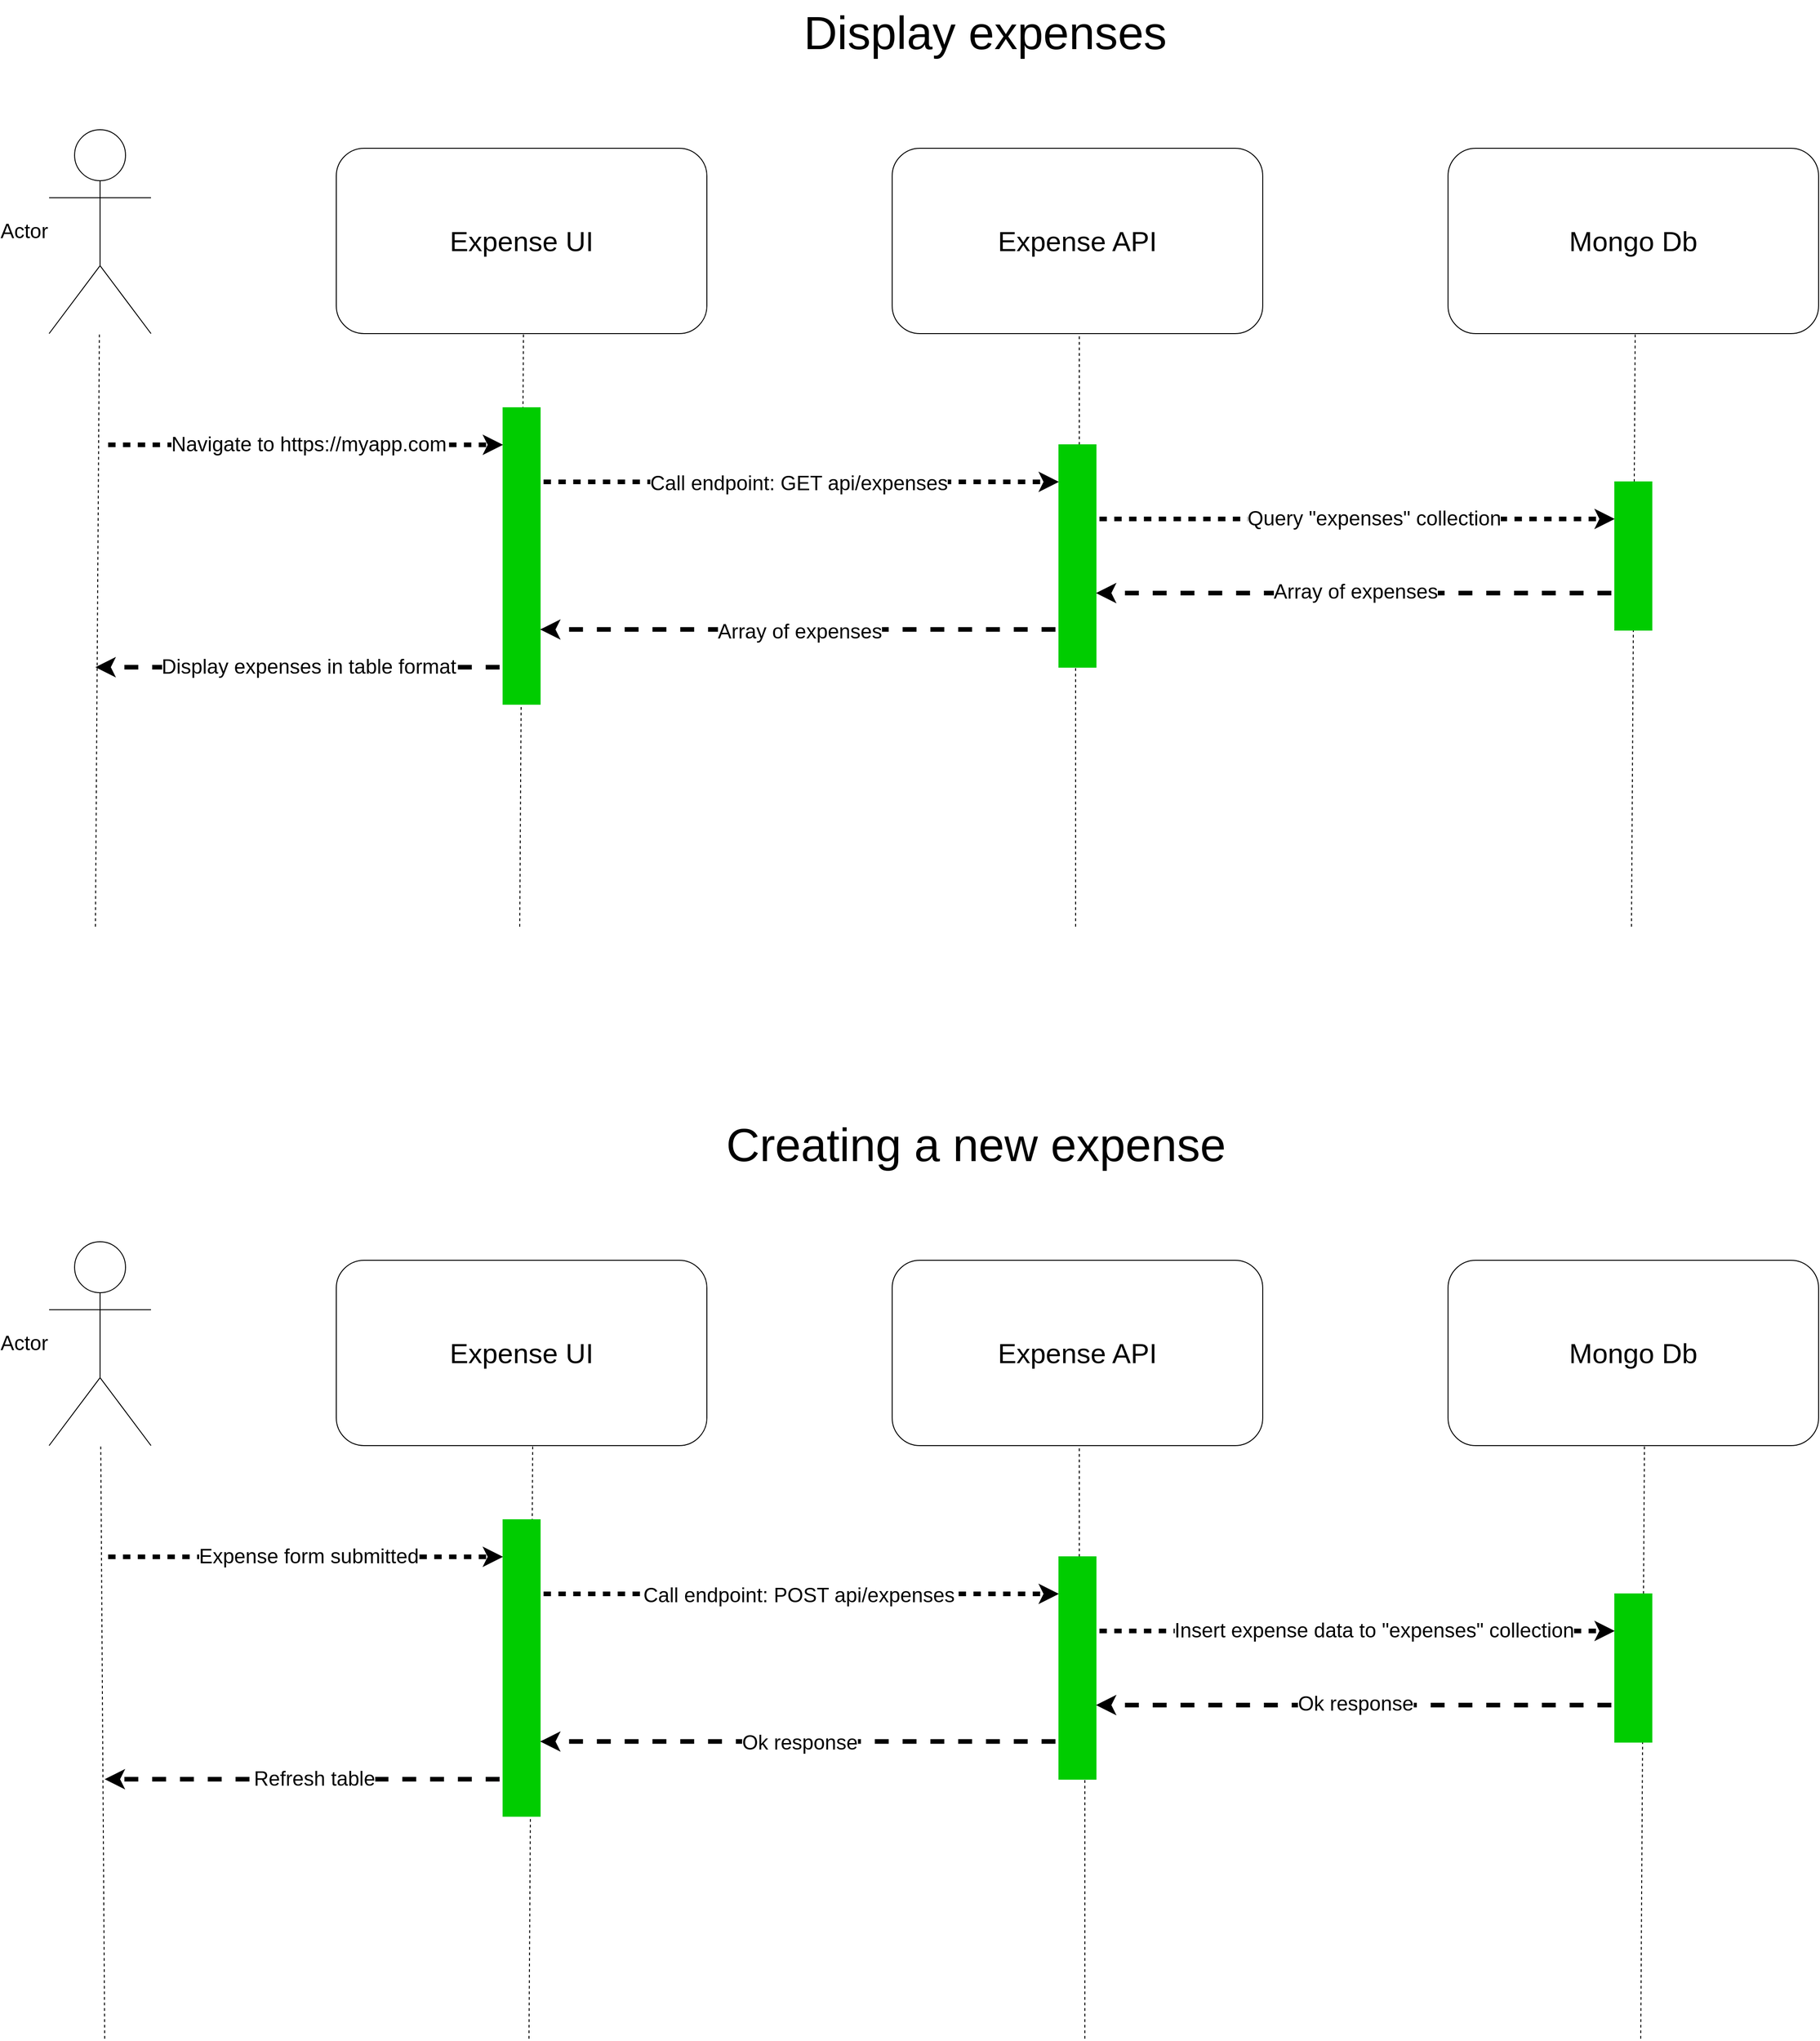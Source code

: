 <mxfile version="22.0.4" type="github">
  <diagram name="Page-1" id="9S9WcQxCw3WbPSDkXNFh">
    <mxGraphModel dx="3419" dy="1307" grid="1" gridSize="10" guides="1" tooltips="1" connect="1" arrows="1" fold="1" page="1" pageScale="1" pageWidth="850" pageHeight="1100" math="0" shadow="0">
      <root>
        <mxCell id="0" />
        <mxCell id="1" parent="0" />
        <mxCell id="2bjLfph6GWIjKSu_a6J0-2" value="Actor" style="shape=umlActor;verticalLabelPosition=middle;verticalAlign=middle;html=1;outlineConnect=0;fontSize=22;horizontal=1;labelPosition=left;align=right;" vertex="1" parent="1">
          <mxGeometry x="170" y="180" width="110" height="220" as="geometry" />
        </mxCell>
        <mxCell id="2bjLfph6GWIjKSu_a6J0-3" value="Expense UI" style="rounded=1;whiteSpace=wrap;html=1;fontSize=30;" vertex="1" parent="1">
          <mxGeometry x="480" y="200" width="400" height="200" as="geometry" />
        </mxCell>
        <mxCell id="2bjLfph6GWIjKSu_a6J0-15" value="Expense API" style="rounded=1;whiteSpace=wrap;html=1;fontSize=30;" vertex="1" parent="1">
          <mxGeometry x="1080" y="200" width="400" height="200" as="geometry" />
        </mxCell>
        <mxCell id="2bjLfph6GWIjKSu_a6J0-16" value="Mongo Db" style="rounded=1;whiteSpace=wrap;html=1;fontSize=30;" vertex="1" parent="1">
          <mxGeometry x="1680" y="200" width="400" height="200" as="geometry" />
        </mxCell>
        <mxCell id="2bjLfph6GWIjKSu_a6J0-18" value="" style="endArrow=none;dashed=1;html=1;rounded=0;" edge="1" parent="1" target="2bjLfph6GWIjKSu_a6J0-2">
          <mxGeometry width="50" height="50" relative="1" as="geometry">
            <mxPoint x="220" y="1040" as="sourcePoint" />
            <mxPoint x="222" y="400" as="targetPoint" />
          </mxGeometry>
        </mxCell>
        <mxCell id="2bjLfph6GWIjKSu_a6J0-19" value="" style="endArrow=none;dashed=1;html=1;rounded=0;" edge="1" parent="1">
          <mxGeometry width="50" height="50" relative="1" as="geometry">
            <mxPoint x="678" y="1040" as="sourcePoint" />
            <mxPoint x="682" y="400" as="targetPoint" />
          </mxGeometry>
        </mxCell>
        <mxCell id="2bjLfph6GWIjKSu_a6J0-20" value="" style="endArrow=none;dashed=1;html=1;rounded=0;" edge="1" parent="1" source="2bjLfph6GWIjKSu_a6J0-28">
          <mxGeometry width="50" height="50" relative="1" as="geometry">
            <mxPoint x="1278" y="1040" as="sourcePoint" />
            <mxPoint x="1282" y="400" as="targetPoint" />
          </mxGeometry>
        </mxCell>
        <mxCell id="2bjLfph6GWIjKSu_a6J0-21" value="" style="endArrow=none;dashed=1;html=1;rounded=0;" edge="1" parent="1">
          <mxGeometry width="50" height="50" relative="1" as="geometry">
            <mxPoint x="1878" y="1040" as="sourcePoint" />
            <mxPoint x="1882" y="400" as="targetPoint" />
          </mxGeometry>
        </mxCell>
        <mxCell id="2bjLfph6GWIjKSu_a6J0-22" value="" style="endArrow=classic;html=1;rounded=0;flowAnimation=1;strokeWidth=5;" edge="1" parent="1" target="2bjLfph6GWIjKSu_a6J0-23">
          <mxGeometry width="50" height="50" relative="1" as="geometry">
            <mxPoint x="230" y="520" as="sourcePoint" />
            <mxPoint x="620" y="520" as="targetPoint" />
          </mxGeometry>
        </mxCell>
        <mxCell id="2bjLfph6GWIjKSu_a6J0-26" value="Navigate to https://myapp.com" style="edgeLabel;html=1;align=center;verticalAlign=middle;resizable=0;points=[];fontSize=22;" vertex="1" connectable="0" parent="2bjLfph6GWIjKSu_a6J0-22">
          <mxGeometry x="-0.164" y="-1" relative="1" as="geometry">
            <mxPoint x="40" y="-1" as="offset" />
          </mxGeometry>
        </mxCell>
        <mxCell id="2bjLfph6GWIjKSu_a6J0-23" value="" style="html=1;points=[[0,0,0,0,5],[0,1,0,0,-5],[1,0,0,0,5],[1,1,0,0,-5]];perimeter=orthogonalPerimeter;outlineConnect=0;targetShapes=umlLifeline;portConstraint=eastwest;newEdgeStyle={&quot;curved&quot;:0,&quot;rounded&quot;:0};fontSize=13;perimeterSpacing=0;strokeWidth=1;fillColor=#00CC00;strokeColor=#00CC00;" vertex="1" parent="1">
          <mxGeometry x="660" y="480" width="40" height="320" as="geometry" />
        </mxCell>
        <mxCell id="2bjLfph6GWIjKSu_a6J0-27" value="" style="endArrow=classic;html=1;rounded=0;flowAnimation=1;ignoreEdge=0;strokeWidth=5;" edge="1" parent="1" target="2bjLfph6GWIjKSu_a6J0-28">
          <mxGeometry width="50" height="50" relative="1" as="geometry">
            <mxPoint x="700" y="560" as="sourcePoint" />
            <mxPoint x="800" y="560" as="targetPoint" />
          </mxGeometry>
        </mxCell>
        <mxCell id="2bjLfph6GWIjKSu_a6J0-35" value="&lt;font style=&quot;font-size: 22px;&quot;&gt;Call endpoint: GET api/expenses&lt;/font&gt;" style="edgeLabel;html=1;align=center;verticalAlign=middle;resizable=0;points=[];fontSize=22;" vertex="1" connectable="0" parent="2bjLfph6GWIjKSu_a6J0-27">
          <mxGeometry x="-0.005" y="-2" relative="1" as="geometry">
            <mxPoint as="offset" />
          </mxGeometry>
        </mxCell>
        <mxCell id="2bjLfph6GWIjKSu_a6J0-29" value="" style="endArrow=none;dashed=1;html=1;rounded=0;" edge="1" parent="1" target="2bjLfph6GWIjKSu_a6J0-28">
          <mxGeometry width="50" height="50" relative="1" as="geometry">
            <mxPoint x="1278" y="1040" as="sourcePoint" />
            <mxPoint x="1282" y="400" as="targetPoint" />
          </mxGeometry>
        </mxCell>
        <mxCell id="2bjLfph6GWIjKSu_a6J0-28" value="" style="html=1;points=[[0,0,0,0,5],[0,1,0,0,-5],[1,0,0,0,5],[1,1,0,0,-5]];perimeter=orthogonalPerimeter;outlineConnect=0;targetShapes=umlLifeline;portConstraint=eastwest;newEdgeStyle={&quot;curved&quot;:0,&quot;rounded&quot;:0};fontSize=13;perimeterSpacing=0;strokeWidth=1;fillColor=#00CC00;strokeColor=#00CC00;" vertex="1" parent="1">
          <mxGeometry x="1260" y="520" width="40" height="240" as="geometry" />
        </mxCell>
        <mxCell id="2bjLfph6GWIjKSu_a6J0-30" value="" style="endArrow=classic;html=1;rounded=0;flowAnimation=1;strokeWidth=5;" edge="1" parent="1">
          <mxGeometry width="50" height="50" relative="1" as="geometry">
            <mxPoint x="1300" y="600" as="sourcePoint" />
            <mxPoint x="1860" y="600" as="targetPoint" />
          </mxGeometry>
        </mxCell>
        <mxCell id="2bjLfph6GWIjKSu_a6J0-36" value="&lt;font style=&quot;font-size: 22px;&quot;&gt;Query &quot;expenses&quot; collection&lt;/font&gt;" style="edgeLabel;html=1;align=center;verticalAlign=middle;resizable=0;points=[];fontSize=22;" vertex="1" connectable="0" parent="2bjLfph6GWIjKSu_a6J0-30">
          <mxGeometry x="-0.105" relative="1" as="geometry">
            <mxPoint x="49" as="offset" />
          </mxGeometry>
        </mxCell>
        <mxCell id="2bjLfph6GWIjKSu_a6J0-31" value="" style="html=1;points=[[0,0,0,0,5],[0,1,0,0,-5],[1,0,0,0,5],[1,1,0,0,-5]];perimeter=orthogonalPerimeter;outlineConnect=0;targetShapes=umlLifeline;portConstraint=eastwest;newEdgeStyle={&quot;curved&quot;:0,&quot;rounded&quot;:0};fontSize=13;perimeterSpacing=0;strokeWidth=1;fillColor=#00CC00;strokeColor=#00CC00;" vertex="1" parent="1">
          <mxGeometry x="1860" y="560" width="40" height="160" as="geometry" />
        </mxCell>
        <mxCell id="2bjLfph6GWIjKSu_a6J0-32" value="" style="endArrow=classic;html=1;rounded=0;dashed=1;strokeWidth=5;flowAnimation=1;" edge="1" parent="1" target="2bjLfph6GWIjKSu_a6J0-28">
          <mxGeometry width="50" height="50" relative="1" as="geometry">
            <mxPoint x="1860" y="680" as="sourcePoint" />
            <mxPoint x="1570" y="680" as="targetPoint" />
          </mxGeometry>
        </mxCell>
        <mxCell id="2bjLfph6GWIjKSu_a6J0-37" value="&lt;font style=&quot;font-size: 22px;&quot;&gt;Array of expenses&lt;/font&gt;" style="edgeLabel;html=1;align=center;verticalAlign=middle;resizable=0;points=[];fontSize=22;" vertex="1" connectable="0" parent="2bjLfph6GWIjKSu_a6J0-32">
          <mxGeometry x="0.16" y="-1" relative="1" as="geometry">
            <mxPoint x="45" as="offset" />
          </mxGeometry>
        </mxCell>
        <mxCell id="2bjLfph6GWIjKSu_a6J0-33" value="" style="endArrow=classic;html=1;rounded=0;dashed=1;strokeWidth=5;flowAnimation=1;" edge="1" parent="1">
          <mxGeometry width="50" height="50" relative="1" as="geometry">
            <mxPoint x="1260" y="719.31" as="sourcePoint" />
            <mxPoint x="700" y="719.31" as="targetPoint" />
          </mxGeometry>
        </mxCell>
        <mxCell id="2bjLfph6GWIjKSu_a6J0-38" value="Array of expenses" style="edgeLabel;html=1;align=center;verticalAlign=middle;resizable=0;points=[];fontSize=22;" vertex="1" connectable="0" parent="2bjLfph6GWIjKSu_a6J0-33">
          <mxGeometry x="0.0" y="2" relative="1" as="geometry">
            <mxPoint as="offset" />
          </mxGeometry>
        </mxCell>
        <mxCell id="2bjLfph6GWIjKSu_a6J0-34" value="" style="endArrow=classic;html=1;rounded=0;dashed=1;strokeWidth=5;flowAnimation=1;" edge="1" parent="1">
          <mxGeometry width="50" height="50" relative="1" as="geometry">
            <mxPoint x="660" y="760" as="sourcePoint" />
            <mxPoint x="220" y="760" as="targetPoint" />
          </mxGeometry>
        </mxCell>
        <mxCell id="2bjLfph6GWIjKSu_a6J0-39" value="Display expenses in table format" style="edgeLabel;html=1;align=center;verticalAlign=middle;resizable=0;points=[];fontSize=22;" vertex="1" connectable="0" parent="2bjLfph6GWIjKSu_a6J0-34">
          <mxGeometry x="0.129" y="-2" relative="1" as="geometry">
            <mxPoint x="38" y="2" as="offset" />
          </mxGeometry>
        </mxCell>
        <mxCell id="2bjLfph6GWIjKSu_a6J0-40" value="Display expenses" style="text;html=1;align=center;verticalAlign=middle;resizable=0;points=[];autosize=1;strokeColor=none;fillColor=none;fontSize=50;" vertex="1" parent="1">
          <mxGeometry x="970" y="40" width="420" height="70" as="geometry" />
        </mxCell>
        <mxCell id="2bjLfph6GWIjKSu_a6J0-41" value="Actor" style="shape=umlActor;verticalLabelPosition=middle;verticalAlign=middle;html=1;outlineConnect=0;fontSize=22;horizontal=1;labelPosition=left;align=right;" vertex="1" parent="1">
          <mxGeometry x="170" y="1380" width="110" height="220" as="geometry" />
        </mxCell>
        <mxCell id="2bjLfph6GWIjKSu_a6J0-42" value="Expense UI" style="rounded=1;whiteSpace=wrap;html=1;fontSize=30;" vertex="1" parent="1">
          <mxGeometry x="480" y="1400" width="400" height="200" as="geometry" />
        </mxCell>
        <mxCell id="2bjLfph6GWIjKSu_a6J0-43" value="Expense API" style="rounded=1;whiteSpace=wrap;html=1;fontSize=30;" vertex="1" parent="1">
          <mxGeometry x="1080" y="1400" width="400" height="200" as="geometry" />
        </mxCell>
        <mxCell id="2bjLfph6GWIjKSu_a6J0-44" value="Mongo Db" style="rounded=1;whiteSpace=wrap;html=1;fontSize=30;" vertex="1" parent="1">
          <mxGeometry x="1680" y="1400" width="400" height="200" as="geometry" />
        </mxCell>
        <mxCell id="2bjLfph6GWIjKSu_a6J0-45" value="" style="endArrow=none;dashed=1;html=1;rounded=0;" edge="1" parent="1" target="2bjLfph6GWIjKSu_a6J0-41">
          <mxGeometry width="50" height="50" relative="1" as="geometry">
            <mxPoint x="230" y="2240" as="sourcePoint" />
            <mxPoint x="232" y="1600" as="targetPoint" />
          </mxGeometry>
        </mxCell>
        <mxCell id="2bjLfph6GWIjKSu_a6J0-46" value="" style="endArrow=none;dashed=1;html=1;rounded=0;" edge="1" parent="1">
          <mxGeometry width="50" height="50" relative="1" as="geometry">
            <mxPoint x="688" y="2240" as="sourcePoint" />
            <mxPoint x="692" y="1600" as="targetPoint" />
          </mxGeometry>
        </mxCell>
        <mxCell id="2bjLfph6GWIjKSu_a6J0-47" value="" style="endArrow=none;dashed=1;html=1;rounded=0;" edge="1" parent="1" source="2bjLfph6GWIjKSu_a6J0-55">
          <mxGeometry width="50" height="50" relative="1" as="geometry">
            <mxPoint x="1278" y="2240" as="sourcePoint" />
            <mxPoint x="1282" y="1600" as="targetPoint" />
          </mxGeometry>
        </mxCell>
        <mxCell id="2bjLfph6GWIjKSu_a6J0-48" value="" style="endArrow=none;dashed=1;html=1;rounded=0;" edge="1" parent="1">
          <mxGeometry width="50" height="50" relative="1" as="geometry">
            <mxPoint x="1888" y="2240" as="sourcePoint" />
            <mxPoint x="1892" y="1600" as="targetPoint" />
          </mxGeometry>
        </mxCell>
        <mxCell id="2bjLfph6GWIjKSu_a6J0-49" value="" style="endArrow=classic;html=1;rounded=0;flowAnimation=1;strokeWidth=5;" edge="1" parent="1" target="2bjLfph6GWIjKSu_a6J0-51">
          <mxGeometry width="50" height="50" relative="1" as="geometry">
            <mxPoint x="230" y="1720" as="sourcePoint" />
            <mxPoint x="620" y="1720" as="targetPoint" />
          </mxGeometry>
        </mxCell>
        <mxCell id="2bjLfph6GWIjKSu_a6J0-50" value="Expense form submitted" style="edgeLabel;html=1;align=center;verticalAlign=middle;resizable=0;points=[];fontSize=22;" vertex="1" connectable="0" parent="2bjLfph6GWIjKSu_a6J0-49">
          <mxGeometry x="-0.164" y="-1" relative="1" as="geometry">
            <mxPoint x="40" y="-1" as="offset" />
          </mxGeometry>
        </mxCell>
        <mxCell id="2bjLfph6GWIjKSu_a6J0-51" value="" style="html=1;points=[[0,0,0,0,5],[0,1,0,0,-5],[1,0,0,0,5],[1,1,0,0,-5]];perimeter=orthogonalPerimeter;outlineConnect=0;targetShapes=umlLifeline;portConstraint=eastwest;newEdgeStyle={&quot;curved&quot;:0,&quot;rounded&quot;:0};fontSize=13;perimeterSpacing=0;strokeWidth=1;fillColor=#00CC00;strokeColor=#00CC00;" vertex="1" parent="1">
          <mxGeometry x="660" y="1680" width="40" height="320" as="geometry" />
        </mxCell>
        <mxCell id="2bjLfph6GWIjKSu_a6J0-52" value="" style="endArrow=classic;html=1;rounded=0;flowAnimation=1;ignoreEdge=0;strokeWidth=5;" edge="1" parent="1" target="2bjLfph6GWIjKSu_a6J0-55">
          <mxGeometry width="50" height="50" relative="1" as="geometry">
            <mxPoint x="700" y="1760" as="sourcePoint" />
            <mxPoint x="800" y="1760" as="targetPoint" />
          </mxGeometry>
        </mxCell>
        <mxCell id="2bjLfph6GWIjKSu_a6J0-53" value="&lt;font style=&quot;font-size: 22px;&quot;&gt;Call endpoint: POST api/expenses&lt;/font&gt;" style="edgeLabel;html=1;align=center;verticalAlign=middle;resizable=0;points=[];fontSize=22;" vertex="1" connectable="0" parent="2bjLfph6GWIjKSu_a6J0-52">
          <mxGeometry x="-0.005" y="-2" relative="1" as="geometry">
            <mxPoint as="offset" />
          </mxGeometry>
        </mxCell>
        <mxCell id="2bjLfph6GWIjKSu_a6J0-54" value="" style="endArrow=none;dashed=1;html=1;rounded=0;" edge="1" parent="1" target="2bjLfph6GWIjKSu_a6J0-55">
          <mxGeometry width="50" height="50" relative="1" as="geometry">
            <mxPoint x="1288" y="2240" as="sourcePoint" />
            <mxPoint x="1292" y="1600" as="targetPoint" />
          </mxGeometry>
        </mxCell>
        <mxCell id="2bjLfph6GWIjKSu_a6J0-55" value="" style="html=1;points=[[0,0,0,0,5],[0,1,0,0,-5],[1,0,0,0,5],[1,1,0,0,-5]];perimeter=orthogonalPerimeter;outlineConnect=0;targetShapes=umlLifeline;portConstraint=eastwest;newEdgeStyle={&quot;curved&quot;:0,&quot;rounded&quot;:0};fontSize=13;perimeterSpacing=0;strokeWidth=1;fillColor=#00CC00;strokeColor=#00CC00;" vertex="1" parent="1">
          <mxGeometry x="1260" y="1720" width="40" height="240" as="geometry" />
        </mxCell>
        <mxCell id="2bjLfph6GWIjKSu_a6J0-56" value="" style="endArrow=classic;html=1;rounded=0;flowAnimation=1;strokeWidth=5;" edge="1" parent="1">
          <mxGeometry width="50" height="50" relative="1" as="geometry">
            <mxPoint x="1300" y="1800" as="sourcePoint" />
            <mxPoint x="1860" y="1800" as="targetPoint" />
          </mxGeometry>
        </mxCell>
        <mxCell id="2bjLfph6GWIjKSu_a6J0-57" value="&lt;font style=&quot;font-size: 22px;&quot;&gt;Insert expense data to &quot;expenses&quot; collection&lt;/font&gt;" style="edgeLabel;html=1;align=center;verticalAlign=middle;resizable=0;points=[];fontSize=22;" vertex="1" connectable="0" parent="2bjLfph6GWIjKSu_a6J0-56">
          <mxGeometry x="-0.105" relative="1" as="geometry">
            <mxPoint x="49" as="offset" />
          </mxGeometry>
        </mxCell>
        <mxCell id="2bjLfph6GWIjKSu_a6J0-58" value="" style="html=1;points=[[0,0,0,0,5],[0,1,0,0,-5],[1,0,0,0,5],[1,1,0,0,-5]];perimeter=orthogonalPerimeter;outlineConnect=0;targetShapes=umlLifeline;portConstraint=eastwest;newEdgeStyle={&quot;curved&quot;:0,&quot;rounded&quot;:0};fontSize=13;perimeterSpacing=0;strokeWidth=1;fillColor=#00CC00;strokeColor=#00CC00;" vertex="1" parent="1">
          <mxGeometry x="1860" y="1760" width="40" height="160" as="geometry" />
        </mxCell>
        <mxCell id="2bjLfph6GWIjKSu_a6J0-59" value="" style="endArrow=classic;html=1;rounded=0;dashed=1;strokeWidth=5;flowAnimation=1;" edge="1" parent="1" target="2bjLfph6GWIjKSu_a6J0-55">
          <mxGeometry width="50" height="50" relative="1" as="geometry">
            <mxPoint x="1860" y="1880" as="sourcePoint" />
            <mxPoint x="1570" y="1880" as="targetPoint" />
          </mxGeometry>
        </mxCell>
        <mxCell id="2bjLfph6GWIjKSu_a6J0-60" value="&lt;font style=&quot;font-size: 22px;&quot;&gt;Ok response&lt;br style=&quot;font-size: 22px;&quot;&gt;&lt;/font&gt;" style="edgeLabel;html=1;align=center;verticalAlign=middle;resizable=0;points=[];fontSize=22;" vertex="1" connectable="0" parent="2bjLfph6GWIjKSu_a6J0-59">
          <mxGeometry x="0.16" y="-1" relative="1" as="geometry">
            <mxPoint x="45" as="offset" />
          </mxGeometry>
        </mxCell>
        <mxCell id="2bjLfph6GWIjKSu_a6J0-61" value="" style="endArrow=classic;html=1;rounded=0;dashed=1;strokeWidth=5;flowAnimation=1;" edge="1" parent="1">
          <mxGeometry width="50" height="50" relative="1" as="geometry">
            <mxPoint x="1260" y="1919.31" as="sourcePoint" />
            <mxPoint x="700" y="1919.31" as="targetPoint" />
          </mxGeometry>
        </mxCell>
        <mxCell id="2bjLfph6GWIjKSu_a6J0-62" value="Ok response" style="edgeLabel;html=1;align=center;verticalAlign=middle;resizable=0;points=[];fontSize=22;" vertex="1" connectable="0" parent="2bjLfph6GWIjKSu_a6J0-61">
          <mxGeometry x="0.0" y="2" relative="1" as="geometry">
            <mxPoint y="-1" as="offset" />
          </mxGeometry>
        </mxCell>
        <mxCell id="2bjLfph6GWIjKSu_a6J0-63" value="" style="endArrow=classic;html=1;rounded=0;dashed=1;strokeWidth=5;flowAnimation=1;" edge="1" parent="1">
          <mxGeometry width="50" height="50" relative="1" as="geometry">
            <mxPoint x="660" y="1960" as="sourcePoint" />
            <mxPoint x="230" y="1960" as="targetPoint" />
          </mxGeometry>
        </mxCell>
        <mxCell id="2bjLfph6GWIjKSu_a6J0-64" value="Refresh table" style="edgeLabel;html=1;align=center;verticalAlign=middle;resizable=0;points=[];fontSize=22;" vertex="1" connectable="0" parent="2bjLfph6GWIjKSu_a6J0-63">
          <mxGeometry x="0.129" y="-2" relative="1" as="geometry">
            <mxPoint x="38" y="2" as="offset" />
          </mxGeometry>
        </mxCell>
        <mxCell id="2bjLfph6GWIjKSu_a6J0-65" value="Creating a new expense" style="text;html=1;align=center;verticalAlign=middle;resizable=0;points=[];autosize=1;strokeColor=none;fillColor=none;fontSize=50;" vertex="1" parent="1">
          <mxGeometry x="890" y="1240" width="560" height="70" as="geometry" />
        </mxCell>
      </root>
    </mxGraphModel>
  </diagram>
</mxfile>
